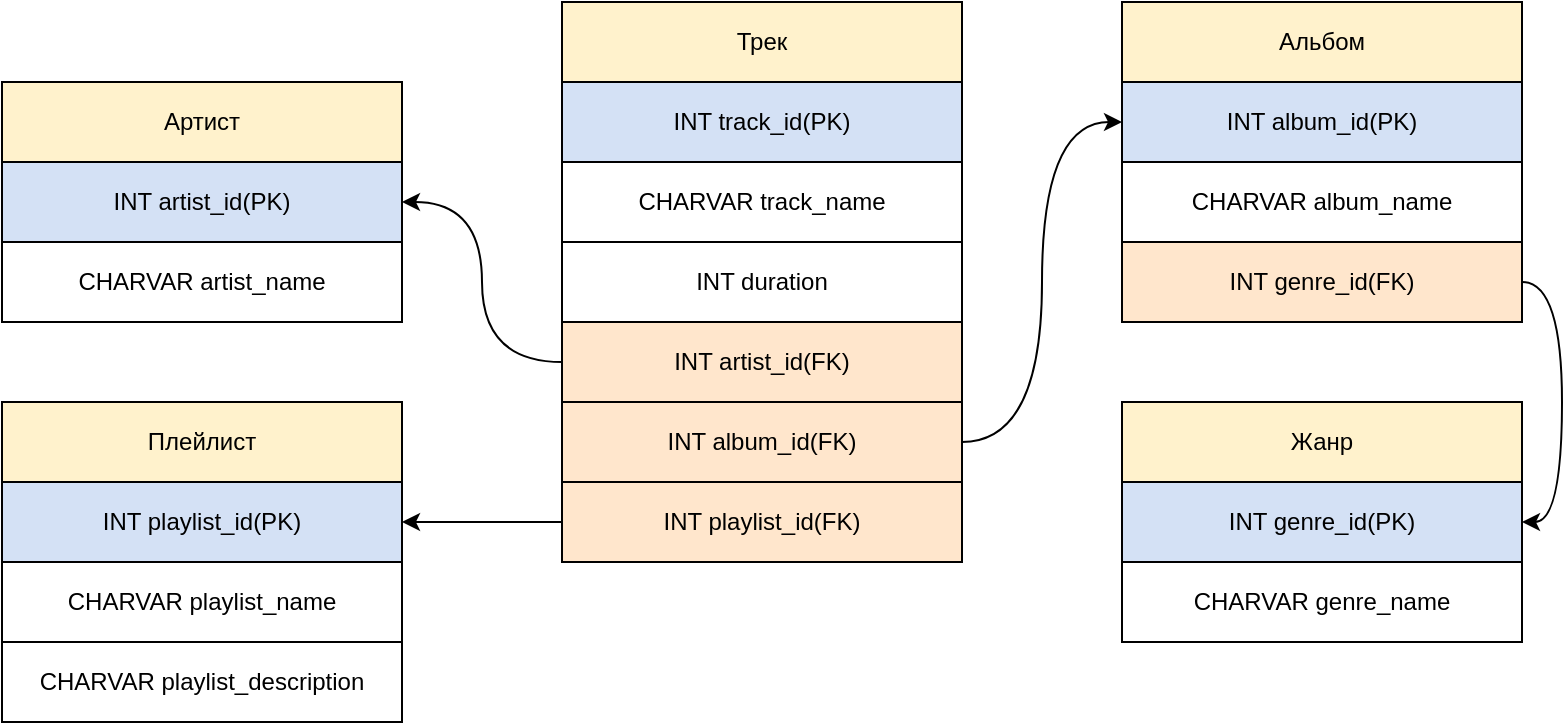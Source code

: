 <mxfile version="14.7.3" type="github">
  <diagram id="vtdc1f0L3zsmNi3PQg2e" name="Page-1">
    <mxGraphModel dx="1662" dy="786" grid="1" gridSize="10" guides="1" tooltips="1" connect="1" arrows="1" fold="1" page="1" pageScale="1" pageWidth="850" pageHeight="1100" math="0" shadow="0">
      <root>
        <mxCell id="0" />
        <mxCell id="1" parent="0" />
        <mxCell id="e-OQiAdhUag4xQjPSDuD-1" value="Альбом" style="rounded=0;whiteSpace=wrap;html=1;fillColor=#FFF2CC;" vertex="1" parent="1">
          <mxGeometry x="720" y="360" width="200" height="40" as="geometry" />
        </mxCell>
        <mxCell id="e-OQiAdhUag4xQjPSDuD-7" value="INT album_id(PK)" style="rounded=0;whiteSpace=wrap;html=1;fillColor=#D4E1F5;" vertex="1" parent="1">
          <mxGeometry x="720" y="400" width="200" height="40" as="geometry" />
        </mxCell>
        <mxCell id="e-OQiAdhUag4xQjPSDuD-8" value="CHARVAR album_name" style="rounded=0;whiteSpace=wrap;html=1;" vertex="1" parent="1">
          <mxGeometry x="720" y="440" width="200" height="40" as="geometry" />
        </mxCell>
        <mxCell id="e-OQiAdhUag4xQjPSDuD-34" style="edgeStyle=orthogonalEdgeStyle;curved=1;rounded=0;orthogonalLoop=1;jettySize=auto;html=1;exitX=1;exitY=0.5;exitDx=0;exitDy=0;entryX=1;entryY=0.5;entryDx=0;entryDy=0;" edge="1" parent="1" source="e-OQiAdhUag4xQjPSDuD-9" target="e-OQiAdhUag4xQjPSDuD-14">
          <mxGeometry relative="1" as="geometry" />
        </mxCell>
        <mxCell id="e-OQiAdhUag4xQjPSDuD-9" value="INT genre_id(FK)" style="rounded=0;whiteSpace=wrap;html=1;fillColor=#FFE6CC;" vertex="1" parent="1">
          <mxGeometry x="720" y="480" width="200" height="40" as="geometry" />
        </mxCell>
        <mxCell id="e-OQiAdhUag4xQjPSDuD-10" value="Артист" style="rounded=0;whiteSpace=wrap;html=1;fillColor=#FFF2CC;" vertex="1" parent="1">
          <mxGeometry x="160" y="400" width="200" height="40" as="geometry" />
        </mxCell>
        <mxCell id="e-OQiAdhUag4xQjPSDuD-11" value="INT artist_id(PK)" style="rounded=0;whiteSpace=wrap;html=1;fillColor=#D4E1F5;" vertex="1" parent="1">
          <mxGeometry x="160" y="440" width="200" height="40" as="geometry" />
        </mxCell>
        <mxCell id="e-OQiAdhUag4xQjPSDuD-12" value="CHARVAR&amp;nbsp;artist_name" style="rounded=0;whiteSpace=wrap;html=1;" vertex="1" parent="1">
          <mxGeometry x="160" y="480" width="200" height="40" as="geometry" />
        </mxCell>
        <mxCell id="e-OQiAdhUag4xQjPSDuD-13" value="Жанр" style="rounded=0;whiteSpace=wrap;html=1;fillColor=#FFF2CC;" vertex="1" parent="1">
          <mxGeometry x="720" y="560" width="200" height="40" as="geometry" />
        </mxCell>
        <mxCell id="e-OQiAdhUag4xQjPSDuD-14" value="INT genre_id(PK)" style="rounded=0;whiteSpace=wrap;html=1;fillColor=#D4E1F5;" vertex="1" parent="1">
          <mxGeometry x="720" y="600" width="200" height="40" as="geometry" />
        </mxCell>
        <mxCell id="e-OQiAdhUag4xQjPSDuD-15" value="CHARVAR&amp;nbsp;genre_name" style="rounded=0;whiteSpace=wrap;html=1;" vertex="1" parent="1">
          <mxGeometry x="720" y="640" width="200" height="40" as="geometry" />
        </mxCell>
        <mxCell id="e-OQiAdhUag4xQjPSDuD-16" value="Плейлист" style="rounded=0;whiteSpace=wrap;html=1;fillColor=#FFF2CC;" vertex="1" parent="1">
          <mxGeometry x="160" y="560" width="200" height="40" as="geometry" />
        </mxCell>
        <mxCell id="e-OQiAdhUag4xQjPSDuD-17" value="INT playlist_id(PK)" style="rounded=0;whiteSpace=wrap;html=1;fillColor=#D4E1F5;" vertex="1" parent="1">
          <mxGeometry x="160" y="600" width="200" height="40" as="geometry" />
        </mxCell>
        <mxCell id="e-OQiAdhUag4xQjPSDuD-18" value="CHARVAR playlist_name" style="rounded=0;whiteSpace=wrap;html=1;" vertex="1" parent="1">
          <mxGeometry x="160" y="640" width="200" height="40" as="geometry" />
        </mxCell>
        <mxCell id="e-OQiAdhUag4xQjPSDuD-19" value="CHARVAR&amp;nbsp;playlist_description" style="rounded=0;whiteSpace=wrap;html=1;" vertex="1" parent="1">
          <mxGeometry x="160" y="680" width="200" height="40" as="geometry" />
        </mxCell>
        <mxCell id="e-OQiAdhUag4xQjPSDuD-21" value="Трек" style="rounded=0;whiteSpace=wrap;html=1;fillColor=#FFF2CC;" vertex="1" parent="1">
          <mxGeometry x="440" y="360" width="200" height="40" as="geometry" />
        </mxCell>
        <mxCell id="e-OQiAdhUag4xQjPSDuD-22" value="INT track_id(PK)" style="rounded=0;whiteSpace=wrap;html=1;fillColor=#D4E1F5;" vertex="1" parent="1">
          <mxGeometry x="440" y="400" width="200" height="40" as="geometry" />
        </mxCell>
        <mxCell id="e-OQiAdhUag4xQjPSDuD-23" value="CHARVAR track_name" style="rounded=0;whiteSpace=wrap;html=1;" vertex="1" parent="1">
          <mxGeometry x="440" y="440" width="200" height="40" as="geometry" />
        </mxCell>
        <mxCell id="e-OQiAdhUag4xQjPSDuD-30" style="edgeStyle=orthogonalEdgeStyle;curved=1;rounded=0;orthogonalLoop=1;jettySize=auto;html=1;exitX=0;exitY=0.5;exitDx=0;exitDy=0;entryX=1;entryY=0.5;entryDx=0;entryDy=0;" edge="1" parent="1" source="e-OQiAdhUag4xQjPSDuD-24" target="e-OQiAdhUag4xQjPSDuD-11">
          <mxGeometry relative="1" as="geometry" />
        </mxCell>
        <mxCell id="e-OQiAdhUag4xQjPSDuD-24" value="INT artist_id(FK)" style="rounded=0;whiteSpace=wrap;html=1;fillColor=#FFE6CC;" vertex="1" parent="1">
          <mxGeometry x="440" y="520" width="200" height="40" as="geometry" />
        </mxCell>
        <mxCell id="e-OQiAdhUag4xQjPSDuD-25" value="INT duration" style="rounded=0;whiteSpace=wrap;html=1;" vertex="1" parent="1">
          <mxGeometry x="440" y="480" width="200" height="40" as="geometry" />
        </mxCell>
        <mxCell id="e-OQiAdhUag4xQjPSDuD-31" style="edgeStyle=orthogonalEdgeStyle;curved=1;rounded=0;orthogonalLoop=1;jettySize=auto;html=1;exitX=1;exitY=0.5;exitDx=0;exitDy=0;entryX=0;entryY=0.5;entryDx=0;entryDy=0;" edge="1" parent="1" source="e-OQiAdhUag4xQjPSDuD-26" target="e-OQiAdhUag4xQjPSDuD-7">
          <mxGeometry relative="1" as="geometry" />
        </mxCell>
        <mxCell id="e-OQiAdhUag4xQjPSDuD-26" value="INT album_id(FK)" style="rounded=0;whiteSpace=wrap;html=1;fillColor=#FFE6CC;" vertex="1" parent="1">
          <mxGeometry x="440" y="560" width="200" height="40" as="geometry" />
        </mxCell>
        <mxCell id="e-OQiAdhUag4xQjPSDuD-33" style="edgeStyle=orthogonalEdgeStyle;curved=1;rounded=0;orthogonalLoop=1;jettySize=auto;html=1;exitX=0;exitY=0.5;exitDx=0;exitDy=0;entryX=1;entryY=0.5;entryDx=0;entryDy=0;" edge="1" parent="1" source="e-OQiAdhUag4xQjPSDuD-27" target="e-OQiAdhUag4xQjPSDuD-17">
          <mxGeometry relative="1" as="geometry" />
        </mxCell>
        <mxCell id="e-OQiAdhUag4xQjPSDuD-27" value="INT playlist_id(FK)" style="rounded=0;whiteSpace=wrap;html=1;fillColor=#FFE6CC;" vertex="1" parent="1">
          <mxGeometry x="440" y="600" width="200" height="40" as="geometry" />
        </mxCell>
      </root>
    </mxGraphModel>
  </diagram>
</mxfile>
